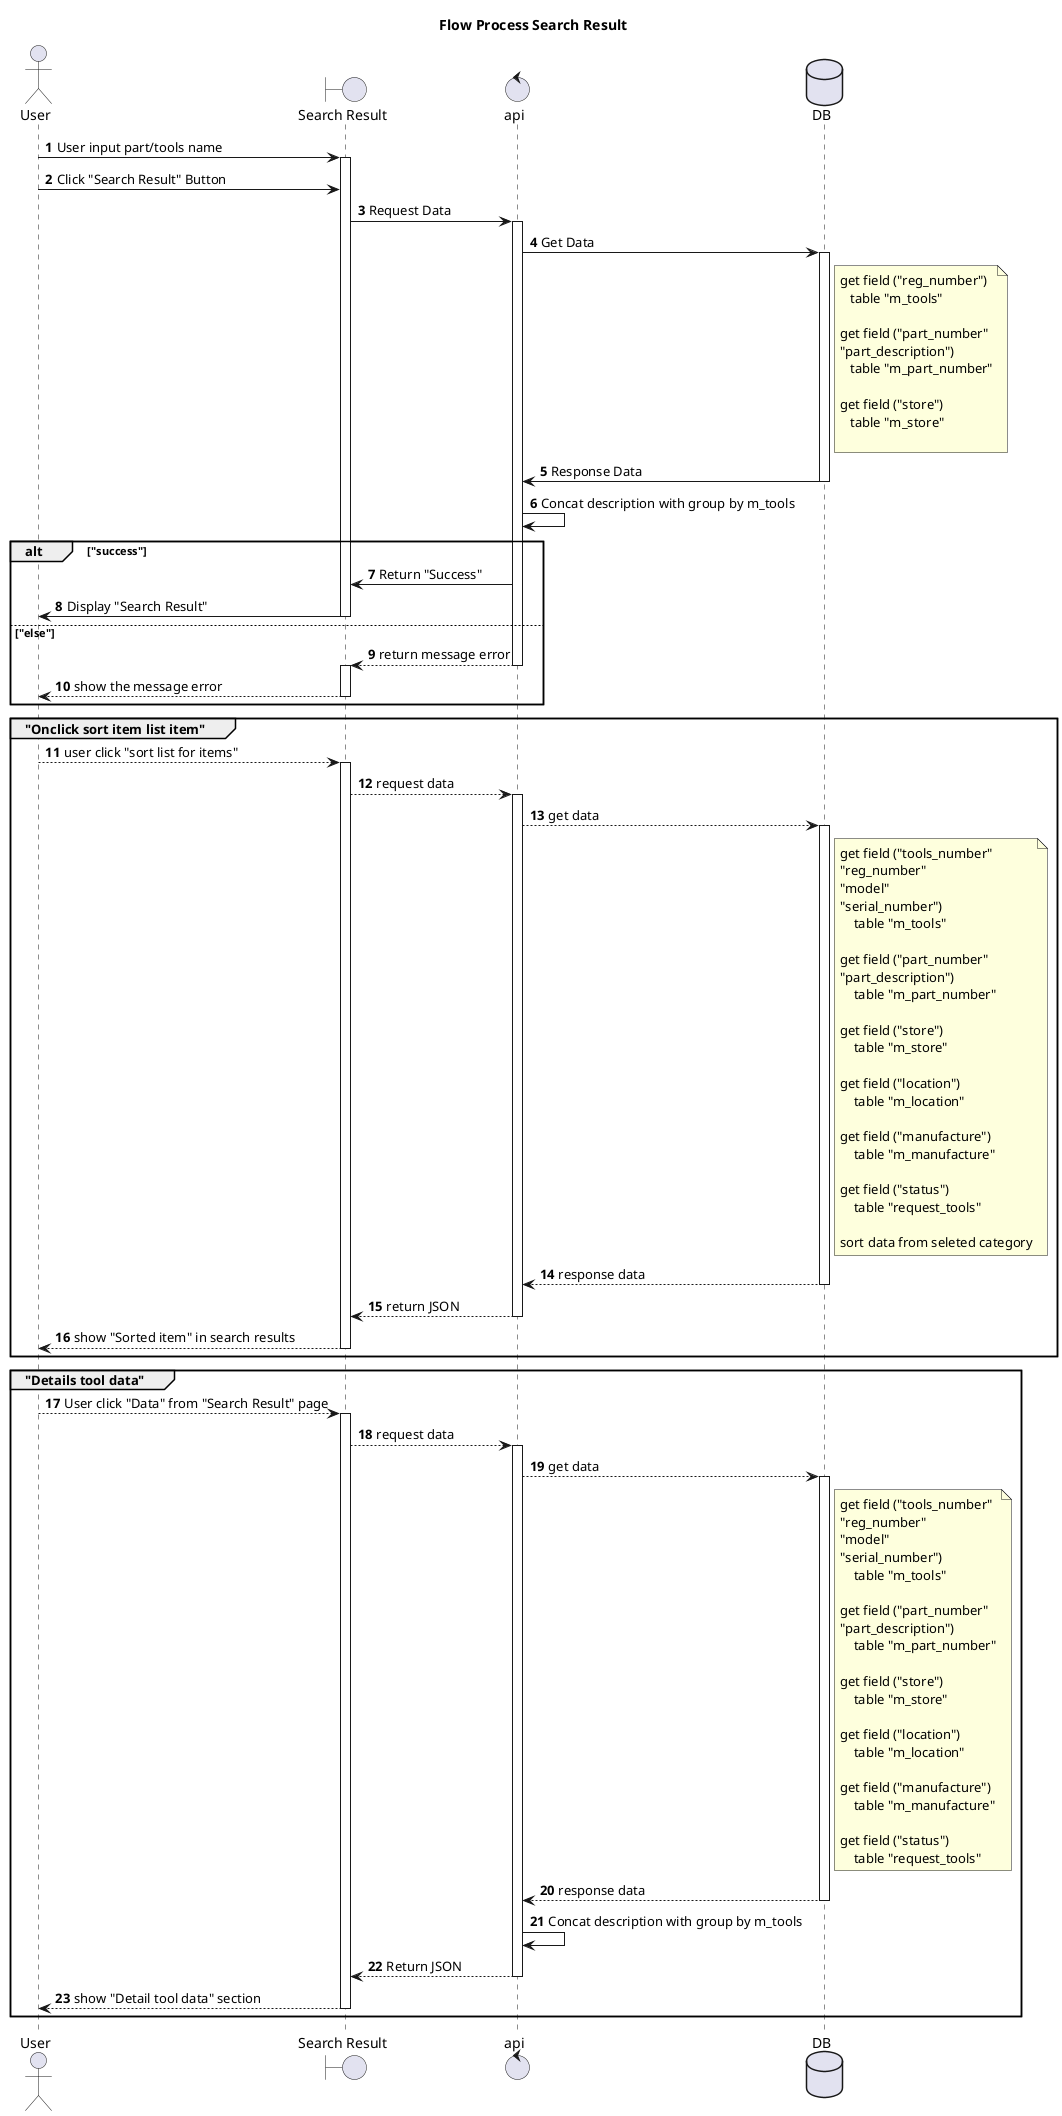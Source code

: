@startuml SP Document
title "Flow Process Search Result"

actor "User" as user
boundary "Search Result" as ui
control "api" as api
database "DB" as DB_SP

autonumber
user -> ui : User input part/tools name
activate ui 
user -> ui : Click "Search Result" Button
ui -> api : Request Data
activate api
api -> DB_SP : Get Data
note right of DB_SP
 get field ("reg_number")
    table "m_tools"

 get field ("part_number"
 "part_description")
    table "m_part_number"

 get field ("store")
    table "m_store"

end note


activate DB_SP
DB_SP -> api : Response Data
deactivate DB_SP
api -> api : Concat description with group by m_tools
deactivate DB_SP
alt "success"
api -> ui : Return "Success"
ui -> user : Display "Search Result"
deactivate ui
else "else"
api --> ui : return message error
deactivate api
activate ui 
ui --> user : show the message error
deactivate ui 
end

group "Onclick sort item list item"
user --> ui : user click "sort list for items"
activate ui 
ui --> api : request data
activate api 
api --> DB_SP : get data
activate DB_SP
note right of DB_SP
get field ("tools_number"
"reg_number"
"model"
"serial_number")
    table "m_tools"

get field ("part_number"
"part_description")
    table "m_part_number"

get field ("store")
    table "m_store"

get field ("location")
    table "m_location"

get field ("manufacture")
    table "m_manufacture"

get field ("status")
    table "request_tools"

sort data from seleted category
end note
DB_SP --> api : response data 
deactivate DB_SP
api --> ui : return JSON
deactivate api 
ui --> user : show "Sorted item" in search results
deactivate ui 
end 



group "Details tool data"
user --> ui : User click "Data" from "Search Result" page
activate ui
ui --> api : request data
activate api 
api --> DB_SP : get data 
activate DB_SP
note right of DB_SP
get field ("tools_number"
"reg_number"
"model"
"serial_number")
    table "m_tools"

get field ("part_number"
"part_description")
    table "m_part_number"

get field ("store")
    table "m_store"

get field ("location")
    table "m_location"

get field ("manufacture")
    table "m_manufacture"

get field ("status")
    table "request_tools"
end note 

DB_SP --> api : response data 
deactivate DB_SP
api -> api : Concat description with group by m_tools
api --> ui : Return JSON
deactivate api 
ui --> user : show "Detail tool data" section
deactivate ui 
end 

@enduml